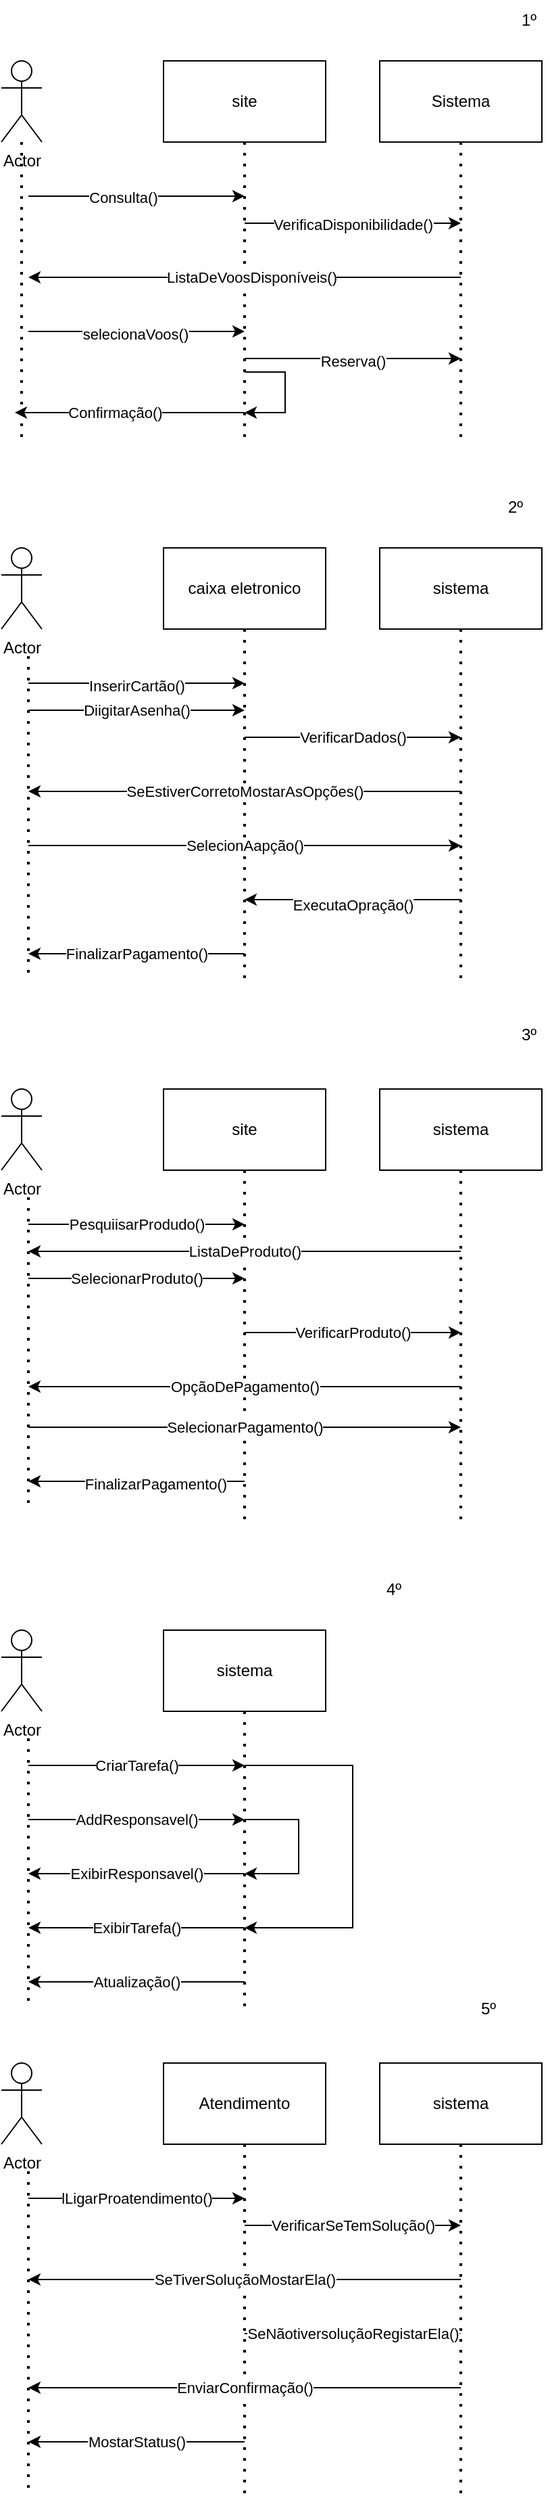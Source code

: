 <mxfile version="21.1.4" type="github">
  <diagram name="Page-1" id="2YBvvXClWsGukQMizWep">
    <mxGraphModel dx="1114" dy="616" grid="1" gridSize="10" guides="1" tooltips="1" connect="1" arrows="1" fold="1" page="1" pageScale="1" pageWidth="850" pageHeight="1100" math="0" shadow="0">
      <root>
        <mxCell id="0" />
        <mxCell id="1" parent="0" />
        <mxCell id="4xNqTKwvq2-In16SjZqR-2" value="site" style="rounded=0;whiteSpace=wrap;html=1;" vertex="1" parent="1">
          <mxGeometry x="200" y="80" width="120" height="60" as="geometry" />
        </mxCell>
        <mxCell id="4xNqTKwvq2-In16SjZqR-3" value="Sistema" style="rounded=0;whiteSpace=wrap;html=1;" vertex="1" parent="1">
          <mxGeometry x="360" y="80" width="120" height="60" as="geometry" />
        </mxCell>
        <mxCell id="4xNqTKwvq2-In16SjZqR-4" value="Actor" style="shape=umlActor;verticalLabelPosition=bottom;verticalAlign=top;html=1;outlineConnect=0;" vertex="1" parent="1">
          <mxGeometry x="80" y="80" width="30" height="60" as="geometry" />
        </mxCell>
        <mxCell id="4xNqTKwvq2-In16SjZqR-6" value="" style="endArrow=none;dashed=1;html=1;dashPattern=1 3;strokeWidth=2;rounded=0;" edge="1" parent="1" source="4xNqTKwvq2-In16SjZqR-4">
          <mxGeometry width="50" height="50" relative="1" as="geometry">
            <mxPoint x="70" y="240" as="sourcePoint" />
            <mxPoint x="95" y="360" as="targetPoint" />
          </mxGeometry>
        </mxCell>
        <mxCell id="4xNqTKwvq2-In16SjZqR-7" value="" style="endArrow=none;dashed=1;html=1;dashPattern=1 3;strokeWidth=2;rounded=0;exitX=0.5;exitY=1;exitDx=0;exitDy=0;" edge="1" parent="1" source="4xNqTKwvq2-In16SjZqR-2">
          <mxGeometry width="50" height="50" relative="1" as="geometry">
            <mxPoint x="400" y="340" as="sourcePoint" />
            <mxPoint x="260" y="360" as="targetPoint" />
          </mxGeometry>
        </mxCell>
        <mxCell id="4xNqTKwvq2-In16SjZqR-8" value="" style="endArrow=none;dashed=1;html=1;dashPattern=1 3;strokeWidth=2;rounded=0;exitX=0.5;exitY=1;exitDx=0;exitDy=0;" edge="1" parent="1" source="4xNqTKwvq2-In16SjZqR-3">
          <mxGeometry width="50" height="50" relative="1" as="geometry">
            <mxPoint x="400" y="340" as="sourcePoint" />
            <mxPoint x="420" y="360" as="targetPoint" />
          </mxGeometry>
        </mxCell>
        <mxCell id="4xNqTKwvq2-In16SjZqR-11" value="" style="endArrow=classic;html=1;rounded=0;" edge="1" parent="1">
          <mxGeometry width="50" height="50" relative="1" as="geometry">
            <mxPoint x="100" y="180" as="sourcePoint" />
            <mxPoint x="260" y="180" as="targetPoint" />
          </mxGeometry>
        </mxCell>
        <mxCell id="4xNqTKwvq2-In16SjZqR-12" value="Consulta()" style="edgeLabel;html=1;align=center;verticalAlign=middle;resizable=0;points=[];" vertex="1" connectable="0" parent="4xNqTKwvq2-In16SjZqR-11">
          <mxGeometry x="-0.125" y="-1" relative="1" as="geometry">
            <mxPoint as="offset" />
          </mxGeometry>
        </mxCell>
        <mxCell id="4xNqTKwvq2-In16SjZqR-13" value="" style="endArrow=classic;html=1;rounded=0;" edge="1" parent="1">
          <mxGeometry width="50" height="50" relative="1" as="geometry">
            <mxPoint x="260" y="200" as="sourcePoint" />
            <mxPoint x="420" y="200" as="targetPoint" />
          </mxGeometry>
        </mxCell>
        <mxCell id="4xNqTKwvq2-In16SjZqR-14" value="VerificaDisponibilidade()" style="edgeLabel;html=1;align=center;verticalAlign=middle;resizable=0;points=[];" vertex="1" connectable="0" parent="4xNqTKwvq2-In16SjZqR-13">
          <mxGeometry x="0.188" y="-1" relative="1" as="geometry">
            <mxPoint x="-15" as="offset" />
          </mxGeometry>
        </mxCell>
        <mxCell id="4xNqTKwvq2-In16SjZqR-15" value="" style="endArrow=classic;html=1;rounded=0;" edge="1" parent="1">
          <mxGeometry width="50" height="50" relative="1" as="geometry">
            <mxPoint x="420" y="240" as="sourcePoint" />
            <mxPoint x="100" y="240" as="targetPoint" />
          </mxGeometry>
        </mxCell>
        <mxCell id="4xNqTKwvq2-In16SjZqR-16" value="ListaDeVoosDisponíveis()" style="edgeLabel;html=1;align=center;verticalAlign=middle;resizable=0;points=[];" vertex="1" connectable="0" parent="4xNqTKwvq2-In16SjZqR-15">
          <mxGeometry x="-0.103" relative="1" as="geometry">
            <mxPoint x="-12" as="offset" />
          </mxGeometry>
        </mxCell>
        <mxCell id="4xNqTKwvq2-In16SjZqR-17" value="" style="endArrow=classic;html=1;rounded=0;" edge="1" parent="1">
          <mxGeometry width="50" height="50" relative="1" as="geometry">
            <mxPoint x="100" y="280" as="sourcePoint" />
            <mxPoint x="260" y="280" as="targetPoint" />
          </mxGeometry>
        </mxCell>
        <mxCell id="4xNqTKwvq2-In16SjZqR-18" value="selecionaVoos()" style="edgeLabel;html=1;align=center;verticalAlign=middle;resizable=0;points=[];" vertex="1" connectable="0" parent="4xNqTKwvq2-In16SjZqR-17">
          <mxGeometry x="-0.175" y="-2" relative="1" as="geometry">
            <mxPoint x="13" as="offset" />
          </mxGeometry>
        </mxCell>
        <mxCell id="4xNqTKwvq2-In16SjZqR-19" value="" style="endArrow=classic;html=1;rounded=0;" edge="1" parent="1">
          <mxGeometry width="50" height="50" relative="1" as="geometry">
            <mxPoint x="260" y="300" as="sourcePoint" />
            <mxPoint x="420" y="300" as="targetPoint" />
          </mxGeometry>
        </mxCell>
        <mxCell id="4xNqTKwvq2-In16SjZqR-20" value="Reserva()" style="edgeLabel;html=1;align=center;verticalAlign=middle;resizable=0;points=[];" vertex="1" connectable="0" parent="4xNqTKwvq2-In16SjZqR-19">
          <mxGeometry x="0.175" y="-2" relative="1" as="geometry">
            <mxPoint x="-14" as="offset" />
          </mxGeometry>
        </mxCell>
        <mxCell id="4xNqTKwvq2-In16SjZqR-21" value="" style="endArrow=classic;html=1;rounded=0;" edge="1" parent="1">
          <mxGeometry width="50" height="50" relative="1" as="geometry">
            <mxPoint x="260" y="340" as="sourcePoint" />
            <mxPoint x="90" y="340" as="targetPoint" />
          </mxGeometry>
        </mxCell>
        <mxCell id="4xNqTKwvq2-In16SjZqR-22" value="Confirmação()" style="edgeLabel;html=1;align=center;verticalAlign=middle;resizable=0;points=[];" vertex="1" connectable="0" parent="4xNqTKwvq2-In16SjZqR-21">
          <mxGeometry x="0.325" y="5" relative="1" as="geometry">
            <mxPoint x="16" y="-5" as="offset" />
          </mxGeometry>
        </mxCell>
        <mxCell id="4xNqTKwvq2-In16SjZqR-23" value="" style="endArrow=classic;html=1;rounded=0;" edge="1" parent="1">
          <mxGeometry width="50" height="50" relative="1" as="geometry">
            <mxPoint x="260" y="310" as="sourcePoint" />
            <mxPoint x="260" y="340" as="targetPoint" />
            <Array as="points">
              <mxPoint x="290" y="310" />
              <mxPoint x="290" y="340" />
            </Array>
          </mxGeometry>
        </mxCell>
        <mxCell id="4xNqTKwvq2-In16SjZqR-24" value="Actor" style="shape=umlActor;verticalLabelPosition=bottom;verticalAlign=top;html=1;outlineConnect=0;" vertex="1" parent="1">
          <mxGeometry x="80" y="440" width="30" height="60" as="geometry" />
        </mxCell>
        <mxCell id="4xNqTKwvq2-In16SjZqR-25" value="caixa eletronico" style="rounded=0;whiteSpace=wrap;html=1;" vertex="1" parent="1">
          <mxGeometry x="200" y="440" width="120" height="60" as="geometry" />
        </mxCell>
        <mxCell id="4xNqTKwvq2-In16SjZqR-26" value="sistema" style="rounded=0;whiteSpace=wrap;html=1;" vertex="1" parent="1">
          <mxGeometry x="360" y="440" width="120" height="60" as="geometry" />
        </mxCell>
        <mxCell id="4xNqTKwvq2-In16SjZqR-27" value="" style="endArrow=none;dashed=1;html=1;dashPattern=1 3;strokeWidth=2;rounded=0;" edge="1" parent="1">
          <mxGeometry width="50" height="50" relative="1" as="geometry">
            <mxPoint x="100" y="520" as="sourcePoint" />
            <mxPoint x="100" y="760" as="targetPoint" />
          </mxGeometry>
        </mxCell>
        <mxCell id="4xNqTKwvq2-In16SjZqR-28" value="" style="endArrow=none;dashed=1;html=1;dashPattern=1 3;strokeWidth=2;rounded=0;exitX=0.5;exitY=1;exitDx=0;exitDy=0;" edge="1" parent="1" source="4xNqTKwvq2-In16SjZqR-25">
          <mxGeometry width="50" height="50" relative="1" as="geometry">
            <mxPoint x="250" y="520" as="sourcePoint" />
            <mxPoint x="260" y="760" as="targetPoint" />
          </mxGeometry>
        </mxCell>
        <mxCell id="4xNqTKwvq2-In16SjZqR-29" value="" style="endArrow=none;dashed=1;html=1;dashPattern=1 3;strokeWidth=2;rounded=0;exitX=0.5;exitY=1;exitDx=0;exitDy=0;" edge="1" parent="1" source="4xNqTKwvq2-In16SjZqR-26">
          <mxGeometry width="50" height="50" relative="1" as="geometry">
            <mxPoint x="400" y="640" as="sourcePoint" />
            <mxPoint x="420" y="760" as="targetPoint" />
          </mxGeometry>
        </mxCell>
        <mxCell id="4xNqTKwvq2-In16SjZqR-30" value="" style="endArrow=classic;html=1;rounded=0;" edge="1" parent="1">
          <mxGeometry width="50" height="50" relative="1" as="geometry">
            <mxPoint x="100" y="540" as="sourcePoint" />
            <mxPoint x="260" y="540" as="targetPoint" />
          </mxGeometry>
        </mxCell>
        <mxCell id="4xNqTKwvq2-In16SjZqR-31" value="InserirCartão()" style="edgeLabel;html=1;align=center;verticalAlign=middle;resizable=0;points=[];" vertex="1" connectable="0" parent="4xNqTKwvq2-In16SjZqR-30">
          <mxGeometry x="0.188" y="-2" relative="1" as="geometry">
            <mxPoint x="-15" as="offset" />
          </mxGeometry>
        </mxCell>
        <mxCell id="4xNqTKwvq2-In16SjZqR-32" value="" style="endArrow=classic;html=1;rounded=0;" edge="1" parent="1">
          <mxGeometry relative="1" as="geometry">
            <mxPoint x="100" y="560" as="sourcePoint" />
            <mxPoint x="260" y="560" as="targetPoint" />
          </mxGeometry>
        </mxCell>
        <mxCell id="4xNqTKwvq2-In16SjZqR-33" value="DiigitarAsenha()" style="edgeLabel;resizable=0;html=1;align=center;verticalAlign=middle;" connectable="0" vertex="1" parent="4xNqTKwvq2-In16SjZqR-32">
          <mxGeometry relative="1" as="geometry" />
        </mxCell>
        <mxCell id="4xNqTKwvq2-In16SjZqR-34" value="" style="endArrow=classic;html=1;rounded=0;" edge="1" parent="1">
          <mxGeometry relative="1" as="geometry">
            <mxPoint x="260" y="580" as="sourcePoint" />
            <mxPoint x="420" y="580" as="targetPoint" />
            <Array as="points" />
          </mxGeometry>
        </mxCell>
        <mxCell id="4xNqTKwvq2-In16SjZqR-35" value="VerificarDados()" style="edgeLabel;resizable=0;html=1;align=center;verticalAlign=middle;" connectable="0" vertex="1" parent="4xNqTKwvq2-In16SjZqR-34">
          <mxGeometry relative="1" as="geometry" />
        </mxCell>
        <mxCell id="4xNqTKwvq2-In16SjZqR-36" value="" style="endArrow=classic;html=1;rounded=0;" edge="1" parent="1">
          <mxGeometry relative="1" as="geometry">
            <mxPoint x="420" y="620" as="sourcePoint" />
            <mxPoint x="100" y="620" as="targetPoint" />
          </mxGeometry>
        </mxCell>
        <mxCell id="4xNqTKwvq2-In16SjZqR-37" value="SeEstiverCorretoMostarAsOpções()" style="edgeLabel;resizable=0;html=1;align=center;verticalAlign=middle;" connectable="0" vertex="1" parent="4xNqTKwvq2-In16SjZqR-36">
          <mxGeometry relative="1" as="geometry" />
        </mxCell>
        <mxCell id="4xNqTKwvq2-In16SjZqR-38" value="" style="endArrow=classic;html=1;rounded=0;" edge="1" parent="1">
          <mxGeometry relative="1" as="geometry">
            <mxPoint x="100" y="660" as="sourcePoint" />
            <mxPoint x="420" y="660" as="targetPoint" />
          </mxGeometry>
        </mxCell>
        <mxCell id="4xNqTKwvq2-In16SjZqR-39" value="SelecionAapção()" style="edgeLabel;resizable=0;html=1;align=center;verticalAlign=middle;" connectable="0" vertex="1" parent="4xNqTKwvq2-In16SjZqR-38">
          <mxGeometry relative="1" as="geometry" />
        </mxCell>
        <mxCell id="4xNqTKwvq2-In16SjZqR-40" value="" style="endArrow=classic;html=1;rounded=0;" edge="1" parent="1">
          <mxGeometry width="50" height="50" relative="1" as="geometry">
            <mxPoint x="420" y="700" as="sourcePoint" />
            <mxPoint x="260" y="700" as="targetPoint" />
          </mxGeometry>
        </mxCell>
        <mxCell id="4xNqTKwvq2-In16SjZqR-41" value="ExecutaOpração()" style="edgeLabel;html=1;align=center;verticalAlign=middle;resizable=0;points=[];" vertex="1" connectable="0" parent="4xNqTKwvq2-In16SjZqR-40">
          <mxGeometry x="-0.388" y="4" relative="1" as="geometry">
            <mxPoint x="-31" as="offset" />
          </mxGeometry>
        </mxCell>
        <mxCell id="4xNqTKwvq2-In16SjZqR-42" value="" style="endArrow=classic;html=1;rounded=0;" edge="1" parent="1">
          <mxGeometry relative="1" as="geometry">
            <mxPoint x="260" y="740" as="sourcePoint" />
            <mxPoint x="100" y="740" as="targetPoint" />
          </mxGeometry>
        </mxCell>
        <mxCell id="4xNqTKwvq2-In16SjZqR-43" value="FinalizarPagamento()" style="edgeLabel;resizable=0;html=1;align=center;verticalAlign=middle;" connectable="0" vertex="1" parent="4xNqTKwvq2-In16SjZqR-42">
          <mxGeometry relative="1" as="geometry" />
        </mxCell>
        <mxCell id="4xNqTKwvq2-In16SjZqR-45" value="Actor" style="shape=umlActor;verticalLabelPosition=bottom;verticalAlign=top;html=1;outlineConnect=0;" vertex="1" parent="1">
          <mxGeometry x="80" y="840" width="30" height="60" as="geometry" />
        </mxCell>
        <mxCell id="4xNqTKwvq2-In16SjZqR-46" value="site" style="rounded=0;whiteSpace=wrap;html=1;" vertex="1" parent="1">
          <mxGeometry x="200" y="840" width="120" height="60" as="geometry" />
        </mxCell>
        <mxCell id="4xNqTKwvq2-In16SjZqR-47" value="sistema" style="rounded=0;whiteSpace=wrap;html=1;" vertex="1" parent="1">
          <mxGeometry x="360" y="840" width="120" height="60" as="geometry" />
        </mxCell>
        <mxCell id="4xNqTKwvq2-In16SjZqR-48" value="" style="endArrow=none;dashed=1;html=1;dashPattern=1 3;strokeWidth=2;rounded=0;" edge="1" parent="1">
          <mxGeometry width="50" height="50" relative="1" as="geometry">
            <mxPoint x="100" y="920" as="sourcePoint" />
            <mxPoint x="100" y="1150" as="targetPoint" />
          </mxGeometry>
        </mxCell>
        <mxCell id="4xNqTKwvq2-In16SjZqR-51" value="" style="endArrow=none;dashed=1;html=1;dashPattern=1 3;strokeWidth=2;rounded=0;exitX=0.5;exitY=1;exitDx=0;exitDy=0;" edge="1" parent="1" source="4xNqTKwvq2-In16SjZqR-46">
          <mxGeometry width="50" height="50" relative="1" as="geometry">
            <mxPoint x="400" y="1040" as="sourcePoint" />
            <mxPoint x="260" y="1160" as="targetPoint" />
          </mxGeometry>
        </mxCell>
        <mxCell id="4xNqTKwvq2-In16SjZqR-52" value="" style="endArrow=none;dashed=1;html=1;dashPattern=1 3;strokeWidth=2;rounded=0;exitX=0.5;exitY=1;exitDx=0;exitDy=0;" edge="1" parent="1" source="4xNqTKwvq2-In16SjZqR-47">
          <mxGeometry width="50" height="50" relative="1" as="geometry">
            <mxPoint x="400" y="1040" as="sourcePoint" />
            <mxPoint x="420" y="1160" as="targetPoint" />
          </mxGeometry>
        </mxCell>
        <mxCell id="4xNqTKwvq2-In16SjZqR-53" value="" style="endArrow=classic;html=1;rounded=0;" edge="1" parent="1">
          <mxGeometry relative="1" as="geometry">
            <mxPoint x="100" y="940" as="sourcePoint" />
            <mxPoint x="260" y="940" as="targetPoint" />
          </mxGeometry>
        </mxCell>
        <mxCell id="4xNqTKwvq2-In16SjZqR-54" value="PesquiisarProdudo()" style="edgeLabel;resizable=0;html=1;align=center;verticalAlign=middle;" connectable="0" vertex="1" parent="4xNqTKwvq2-In16SjZqR-53">
          <mxGeometry relative="1" as="geometry" />
        </mxCell>
        <mxCell id="4xNqTKwvq2-In16SjZqR-56" value="" style="endArrow=classic;html=1;rounded=0;" edge="1" parent="1">
          <mxGeometry relative="1" as="geometry">
            <mxPoint x="420" y="960" as="sourcePoint" />
            <mxPoint x="100" y="960" as="targetPoint" />
          </mxGeometry>
        </mxCell>
        <mxCell id="4xNqTKwvq2-In16SjZqR-57" value="ListaDeProduto()" style="edgeLabel;resizable=0;html=1;align=center;verticalAlign=middle;" connectable="0" vertex="1" parent="4xNqTKwvq2-In16SjZqR-56">
          <mxGeometry relative="1" as="geometry" />
        </mxCell>
        <mxCell id="4xNqTKwvq2-In16SjZqR-58" value="" style="endArrow=classic;html=1;rounded=0;" edge="1" parent="1">
          <mxGeometry relative="1" as="geometry">
            <mxPoint x="100" y="980" as="sourcePoint" />
            <mxPoint x="260" y="980" as="targetPoint" />
          </mxGeometry>
        </mxCell>
        <mxCell id="4xNqTKwvq2-In16SjZqR-59" value="SelecionarProduto()" style="edgeLabel;resizable=0;html=1;align=center;verticalAlign=middle;" connectable="0" vertex="1" parent="4xNqTKwvq2-In16SjZqR-58">
          <mxGeometry relative="1" as="geometry" />
        </mxCell>
        <mxCell id="4xNqTKwvq2-In16SjZqR-62" value="" style="endArrow=classic;html=1;rounded=0;" edge="1" parent="1">
          <mxGeometry relative="1" as="geometry">
            <mxPoint x="260" y="1020" as="sourcePoint" />
            <mxPoint x="420" y="1020" as="targetPoint" />
          </mxGeometry>
        </mxCell>
        <mxCell id="4xNqTKwvq2-In16SjZqR-63" value="VerificarProduto()" style="edgeLabel;resizable=0;html=1;align=center;verticalAlign=middle;" connectable="0" vertex="1" parent="4xNqTKwvq2-In16SjZqR-62">
          <mxGeometry relative="1" as="geometry" />
        </mxCell>
        <mxCell id="4xNqTKwvq2-In16SjZqR-65" value="" style="endArrow=classic;html=1;rounded=0;" edge="1" parent="1">
          <mxGeometry relative="1" as="geometry">
            <mxPoint x="420" y="1060" as="sourcePoint" />
            <mxPoint x="100" y="1060" as="targetPoint" />
          </mxGeometry>
        </mxCell>
        <mxCell id="4xNqTKwvq2-In16SjZqR-66" value="OpçãoDePagamento()" style="edgeLabel;resizable=0;html=1;align=center;verticalAlign=middle;" connectable="0" vertex="1" parent="4xNqTKwvq2-In16SjZqR-65">
          <mxGeometry relative="1" as="geometry" />
        </mxCell>
        <mxCell id="4xNqTKwvq2-In16SjZqR-67" value="" style="endArrow=classic;html=1;rounded=0;" edge="1" parent="1">
          <mxGeometry relative="1" as="geometry">
            <mxPoint x="100" y="1090" as="sourcePoint" />
            <mxPoint x="420" y="1090" as="targetPoint" />
          </mxGeometry>
        </mxCell>
        <mxCell id="4xNqTKwvq2-In16SjZqR-68" value="SelecionarPagamento()" style="edgeLabel;resizable=0;html=1;align=center;verticalAlign=middle;" connectable="0" vertex="1" parent="4xNqTKwvq2-In16SjZqR-67">
          <mxGeometry relative="1" as="geometry" />
        </mxCell>
        <mxCell id="4xNqTKwvq2-In16SjZqR-69" value="" style="endArrow=classic;html=1;rounded=0;" edge="1" parent="1">
          <mxGeometry width="50" height="50" relative="1" as="geometry">
            <mxPoint x="260" y="1130" as="sourcePoint" />
            <mxPoint x="100" y="1130" as="targetPoint" />
          </mxGeometry>
        </mxCell>
        <mxCell id="4xNqTKwvq2-In16SjZqR-70" value="FinalizarPagamento()" style="edgeLabel;html=1;align=center;verticalAlign=middle;resizable=0;points=[];" vertex="1" connectable="0" parent="4xNqTKwvq2-In16SjZqR-69">
          <mxGeometry x="-0.175" y="2" relative="1" as="geometry">
            <mxPoint as="offset" />
          </mxGeometry>
        </mxCell>
        <mxCell id="4xNqTKwvq2-In16SjZqR-71" value="Actor" style="shape=umlActor;verticalLabelPosition=bottom;verticalAlign=top;html=1;outlineConnect=0;" vertex="1" parent="1">
          <mxGeometry x="80" y="1240" width="30" height="60" as="geometry" />
        </mxCell>
        <mxCell id="4xNqTKwvq2-In16SjZqR-72" value="sistema" style="rounded=0;whiteSpace=wrap;html=1;" vertex="1" parent="1">
          <mxGeometry x="200" y="1240" width="120" height="60" as="geometry" />
        </mxCell>
        <mxCell id="4xNqTKwvq2-In16SjZqR-74" value="" style="endArrow=none;dashed=1;html=1;dashPattern=1 3;strokeWidth=2;rounded=0;" edge="1" parent="1">
          <mxGeometry width="50" height="50" relative="1" as="geometry">
            <mxPoint x="100" y="1320" as="sourcePoint" />
            <mxPoint x="100" y="1520" as="targetPoint" />
          </mxGeometry>
        </mxCell>
        <mxCell id="4xNqTKwvq2-In16SjZqR-75" value="" style="endArrow=none;dashed=1;html=1;dashPattern=1 3;strokeWidth=2;rounded=0;exitX=0.5;exitY=1;exitDx=0;exitDy=0;" edge="1" parent="1" source="4xNqTKwvq2-In16SjZqR-72">
          <mxGeometry width="50" height="50" relative="1" as="geometry">
            <mxPoint x="400" y="1540" as="sourcePoint" />
            <mxPoint x="260" y="1520" as="targetPoint" />
          </mxGeometry>
        </mxCell>
        <mxCell id="4xNqTKwvq2-In16SjZqR-76" value="" style="endArrow=classic;html=1;rounded=0;" edge="1" parent="1">
          <mxGeometry relative="1" as="geometry">
            <mxPoint x="100" y="1340" as="sourcePoint" />
            <mxPoint x="260" y="1340" as="targetPoint" />
          </mxGeometry>
        </mxCell>
        <mxCell id="4xNqTKwvq2-In16SjZqR-77" value="CriarTarefa()" style="edgeLabel;resizable=0;html=1;align=center;verticalAlign=middle;" connectable="0" vertex="1" parent="4xNqTKwvq2-In16SjZqR-76">
          <mxGeometry relative="1" as="geometry" />
        </mxCell>
        <mxCell id="4xNqTKwvq2-In16SjZqR-78" value="" style="endArrow=classic;html=1;rounded=0;" edge="1" parent="1">
          <mxGeometry relative="1" as="geometry">
            <mxPoint x="100" y="1380" as="sourcePoint" />
            <mxPoint x="260" y="1380" as="targetPoint" />
          </mxGeometry>
        </mxCell>
        <mxCell id="4xNqTKwvq2-In16SjZqR-79" value="AddResponsavel()" style="edgeLabel;resizable=0;html=1;align=center;verticalAlign=middle;" connectable="0" vertex="1" parent="4xNqTKwvq2-In16SjZqR-78">
          <mxGeometry relative="1" as="geometry" />
        </mxCell>
        <mxCell id="4xNqTKwvq2-In16SjZqR-80" value="" style="endArrow=classic;html=1;rounded=0;" edge="1" parent="1">
          <mxGeometry relative="1" as="geometry">
            <mxPoint x="260" y="1500" as="sourcePoint" />
            <mxPoint x="100" y="1500" as="targetPoint" />
          </mxGeometry>
        </mxCell>
        <mxCell id="4xNqTKwvq2-In16SjZqR-81" value="Atualização()" style="edgeLabel;resizable=0;html=1;align=center;verticalAlign=middle;" connectable="0" vertex="1" parent="4xNqTKwvq2-In16SjZqR-80">
          <mxGeometry relative="1" as="geometry" />
        </mxCell>
        <mxCell id="4xNqTKwvq2-In16SjZqR-84" value="" style="endArrow=classic;html=1;rounded=0;" edge="1" parent="1">
          <mxGeometry relative="1" as="geometry">
            <mxPoint x="260" y="1460" as="sourcePoint" />
            <mxPoint x="100" y="1460" as="targetPoint" />
          </mxGeometry>
        </mxCell>
        <mxCell id="4xNqTKwvq2-In16SjZqR-85" value="ExibirTarefa()" style="edgeLabel;resizable=0;html=1;align=center;verticalAlign=middle;" connectable="0" vertex="1" parent="4xNqTKwvq2-In16SjZqR-84">
          <mxGeometry relative="1" as="geometry" />
        </mxCell>
        <mxCell id="4xNqTKwvq2-In16SjZqR-86" value="" style="endArrow=classic;html=1;rounded=0;" edge="1" parent="1">
          <mxGeometry relative="1" as="geometry">
            <mxPoint x="260" y="1420" as="sourcePoint" />
            <mxPoint x="100" y="1420" as="targetPoint" />
          </mxGeometry>
        </mxCell>
        <mxCell id="4xNqTKwvq2-In16SjZqR-87" value="ExibirResponsavel()" style="edgeLabel;resizable=0;html=1;align=center;verticalAlign=middle;" connectable="0" vertex="1" parent="4xNqTKwvq2-In16SjZqR-86">
          <mxGeometry relative="1" as="geometry" />
        </mxCell>
        <mxCell id="4xNqTKwvq2-In16SjZqR-89" value="" style="endArrow=classic;html=1;rounded=0;" edge="1" parent="1">
          <mxGeometry width="50" height="50" relative="1" as="geometry">
            <mxPoint x="260" y="1340" as="sourcePoint" />
            <mxPoint x="260" y="1460" as="targetPoint" />
            <Array as="points">
              <mxPoint x="340" y="1340" />
              <mxPoint x="340" y="1460" />
            </Array>
          </mxGeometry>
        </mxCell>
        <mxCell id="4xNqTKwvq2-In16SjZqR-90" value="" style="endArrow=classic;html=1;rounded=0;" edge="1" parent="1">
          <mxGeometry width="50" height="50" relative="1" as="geometry">
            <mxPoint x="260" y="1380" as="sourcePoint" />
            <mxPoint x="260" y="1420" as="targetPoint" />
            <Array as="points">
              <mxPoint x="300" y="1380" />
              <mxPoint x="300" y="1420" />
            </Array>
          </mxGeometry>
        </mxCell>
        <mxCell id="4xNqTKwvq2-In16SjZqR-91" value="Actor" style="shape=umlActor;verticalLabelPosition=bottom;verticalAlign=top;html=1;outlineConnect=0;" vertex="1" parent="1">
          <mxGeometry x="80" y="1560" width="30" height="60" as="geometry" />
        </mxCell>
        <mxCell id="4xNqTKwvq2-In16SjZqR-92" value="Atendimento" style="rounded=0;whiteSpace=wrap;html=1;" vertex="1" parent="1">
          <mxGeometry x="200" y="1560" width="120" height="60" as="geometry" />
        </mxCell>
        <mxCell id="4xNqTKwvq2-In16SjZqR-93" value="sistema" style="rounded=0;whiteSpace=wrap;html=1;" vertex="1" parent="1">
          <mxGeometry x="360" y="1560" width="120" height="60" as="geometry" />
        </mxCell>
        <mxCell id="4xNqTKwvq2-In16SjZqR-94" value="" style="endArrow=none;dashed=1;html=1;dashPattern=1 3;strokeWidth=2;rounded=0;" edge="1" parent="1">
          <mxGeometry width="50" height="50" relative="1" as="geometry">
            <mxPoint x="100" y="1640" as="sourcePoint" />
            <mxPoint x="100" y="1880" as="targetPoint" />
          </mxGeometry>
        </mxCell>
        <mxCell id="4xNqTKwvq2-In16SjZqR-95" value="" style="endArrow=none;dashed=1;html=1;dashPattern=1 3;strokeWidth=2;rounded=0;exitX=0.5;exitY=1;exitDx=0;exitDy=0;" edge="1" parent="1" source="4xNqTKwvq2-In16SjZqR-92">
          <mxGeometry width="50" height="50" relative="1" as="geometry">
            <mxPoint x="400" y="1840" as="sourcePoint" />
            <mxPoint x="260" y="1880" as="targetPoint" />
          </mxGeometry>
        </mxCell>
        <mxCell id="4xNqTKwvq2-In16SjZqR-96" value="" style="endArrow=none;dashed=1;html=1;dashPattern=1 3;strokeWidth=2;rounded=0;exitX=0.5;exitY=1;exitDx=0;exitDy=0;" edge="1" parent="1" source="4xNqTKwvq2-In16SjZqR-93">
          <mxGeometry width="50" height="50" relative="1" as="geometry">
            <mxPoint x="400" y="1840" as="sourcePoint" />
            <mxPoint x="420" y="1880" as="targetPoint" />
          </mxGeometry>
        </mxCell>
        <mxCell id="4xNqTKwvq2-In16SjZqR-97" value="" style="endArrow=classic;html=1;rounded=0;" edge="1" parent="1">
          <mxGeometry relative="1" as="geometry">
            <mxPoint x="100" y="1660" as="sourcePoint" />
            <mxPoint x="260" y="1660" as="targetPoint" />
          </mxGeometry>
        </mxCell>
        <mxCell id="4xNqTKwvq2-In16SjZqR-98" value="lLigarProatendimento()" style="edgeLabel;resizable=0;html=1;align=center;verticalAlign=middle;" connectable="0" vertex="1" parent="4xNqTKwvq2-In16SjZqR-97">
          <mxGeometry relative="1" as="geometry" />
        </mxCell>
        <mxCell id="4xNqTKwvq2-In16SjZqR-99" value="" style="endArrow=classic;html=1;rounded=0;" edge="1" parent="1">
          <mxGeometry relative="1" as="geometry">
            <mxPoint x="260" y="1680" as="sourcePoint" />
            <mxPoint x="420" y="1680" as="targetPoint" />
          </mxGeometry>
        </mxCell>
        <mxCell id="4xNqTKwvq2-In16SjZqR-100" value="VerificarSeTemSolução()" style="edgeLabel;resizable=0;html=1;align=center;verticalAlign=middle;" connectable="0" vertex="1" parent="4xNqTKwvq2-In16SjZqR-99">
          <mxGeometry relative="1" as="geometry" />
        </mxCell>
        <mxCell id="4xNqTKwvq2-In16SjZqR-101" value="" style="endArrow=classic;html=1;rounded=0;" edge="1" parent="1">
          <mxGeometry relative="1" as="geometry">
            <mxPoint x="420" y="1720" as="sourcePoint" />
            <mxPoint x="100" y="1720" as="targetPoint" />
          </mxGeometry>
        </mxCell>
        <mxCell id="4xNqTKwvq2-In16SjZqR-102" value="SeTiverSoluçãoMostarEla()" style="edgeLabel;resizable=0;html=1;align=center;verticalAlign=middle;" connectable="0" vertex="1" parent="4xNqTKwvq2-In16SjZqR-101">
          <mxGeometry relative="1" as="geometry" />
        </mxCell>
        <mxCell id="4xNqTKwvq2-In16SjZqR-103" value="" style="endArrow=classic;html=1;rounded=0;" edge="1" parent="1">
          <mxGeometry relative="1" as="geometry">
            <mxPoint x="260" y="1760" as="sourcePoint" />
            <mxPoint x="420" y="1760" as="targetPoint" />
          </mxGeometry>
        </mxCell>
        <mxCell id="4xNqTKwvq2-In16SjZqR-104" value="SeNãotiversoluçãoRegistarEla()" style="edgeLabel;resizable=0;html=1;align=center;verticalAlign=middle;" connectable="0" vertex="1" parent="4xNqTKwvq2-In16SjZqR-103">
          <mxGeometry relative="1" as="geometry" />
        </mxCell>
        <mxCell id="4xNqTKwvq2-In16SjZqR-105" value="" style="endArrow=classic;html=1;rounded=0;" edge="1" parent="1">
          <mxGeometry relative="1" as="geometry">
            <mxPoint x="420" y="1800" as="sourcePoint" />
            <mxPoint x="100" y="1800" as="targetPoint" />
          </mxGeometry>
        </mxCell>
        <mxCell id="4xNqTKwvq2-In16SjZqR-106" value="EnviarConfirmação()" style="edgeLabel;resizable=0;html=1;align=center;verticalAlign=middle;" connectable="0" vertex="1" parent="4xNqTKwvq2-In16SjZqR-105">
          <mxGeometry relative="1" as="geometry" />
        </mxCell>
        <mxCell id="4xNqTKwvq2-In16SjZqR-107" value="" style="endArrow=classic;html=1;rounded=0;" edge="1" parent="1">
          <mxGeometry relative="1" as="geometry">
            <mxPoint x="260" y="1840" as="sourcePoint" />
            <mxPoint x="100" y="1840" as="targetPoint" />
          </mxGeometry>
        </mxCell>
        <mxCell id="4xNqTKwvq2-In16SjZqR-108" value="MostarStatus()" style="edgeLabel;resizable=0;html=1;align=center;verticalAlign=middle;" connectable="0" vertex="1" parent="4xNqTKwvq2-In16SjZqR-107">
          <mxGeometry relative="1" as="geometry" />
        </mxCell>
        <mxCell id="4xNqTKwvq2-In16SjZqR-109" value="1º" style="text;html=1;align=center;verticalAlign=middle;resizable=0;points=[];autosize=1;strokeColor=none;fillColor=none;" vertex="1" parent="1">
          <mxGeometry x="455" y="35" width="30" height="30" as="geometry" />
        </mxCell>
        <mxCell id="4xNqTKwvq2-In16SjZqR-110" value="2º" style="text;html=1;align=center;verticalAlign=middle;resizable=0;points=[];autosize=1;strokeColor=none;fillColor=none;" vertex="1" parent="1">
          <mxGeometry x="445" y="395" width="30" height="30" as="geometry" />
        </mxCell>
        <mxCell id="4xNqTKwvq2-In16SjZqR-111" value="3º" style="text;html=1;align=center;verticalAlign=middle;resizable=0;points=[];autosize=1;strokeColor=none;fillColor=none;" vertex="1" parent="1">
          <mxGeometry x="455" y="785" width="30" height="30" as="geometry" />
        </mxCell>
        <mxCell id="4xNqTKwvq2-In16SjZqR-112" value="4º" style="text;html=1;align=center;verticalAlign=middle;resizable=0;points=[];autosize=1;strokeColor=none;fillColor=none;" vertex="1" parent="1">
          <mxGeometry x="355" y="1195" width="30" height="30" as="geometry" />
        </mxCell>
        <mxCell id="4xNqTKwvq2-In16SjZqR-113" value="5º" style="text;html=1;align=center;verticalAlign=middle;resizable=0;points=[];autosize=1;strokeColor=none;fillColor=none;" vertex="1" parent="1">
          <mxGeometry x="425" y="1505" width="30" height="30" as="geometry" />
        </mxCell>
      </root>
    </mxGraphModel>
  </diagram>
</mxfile>
